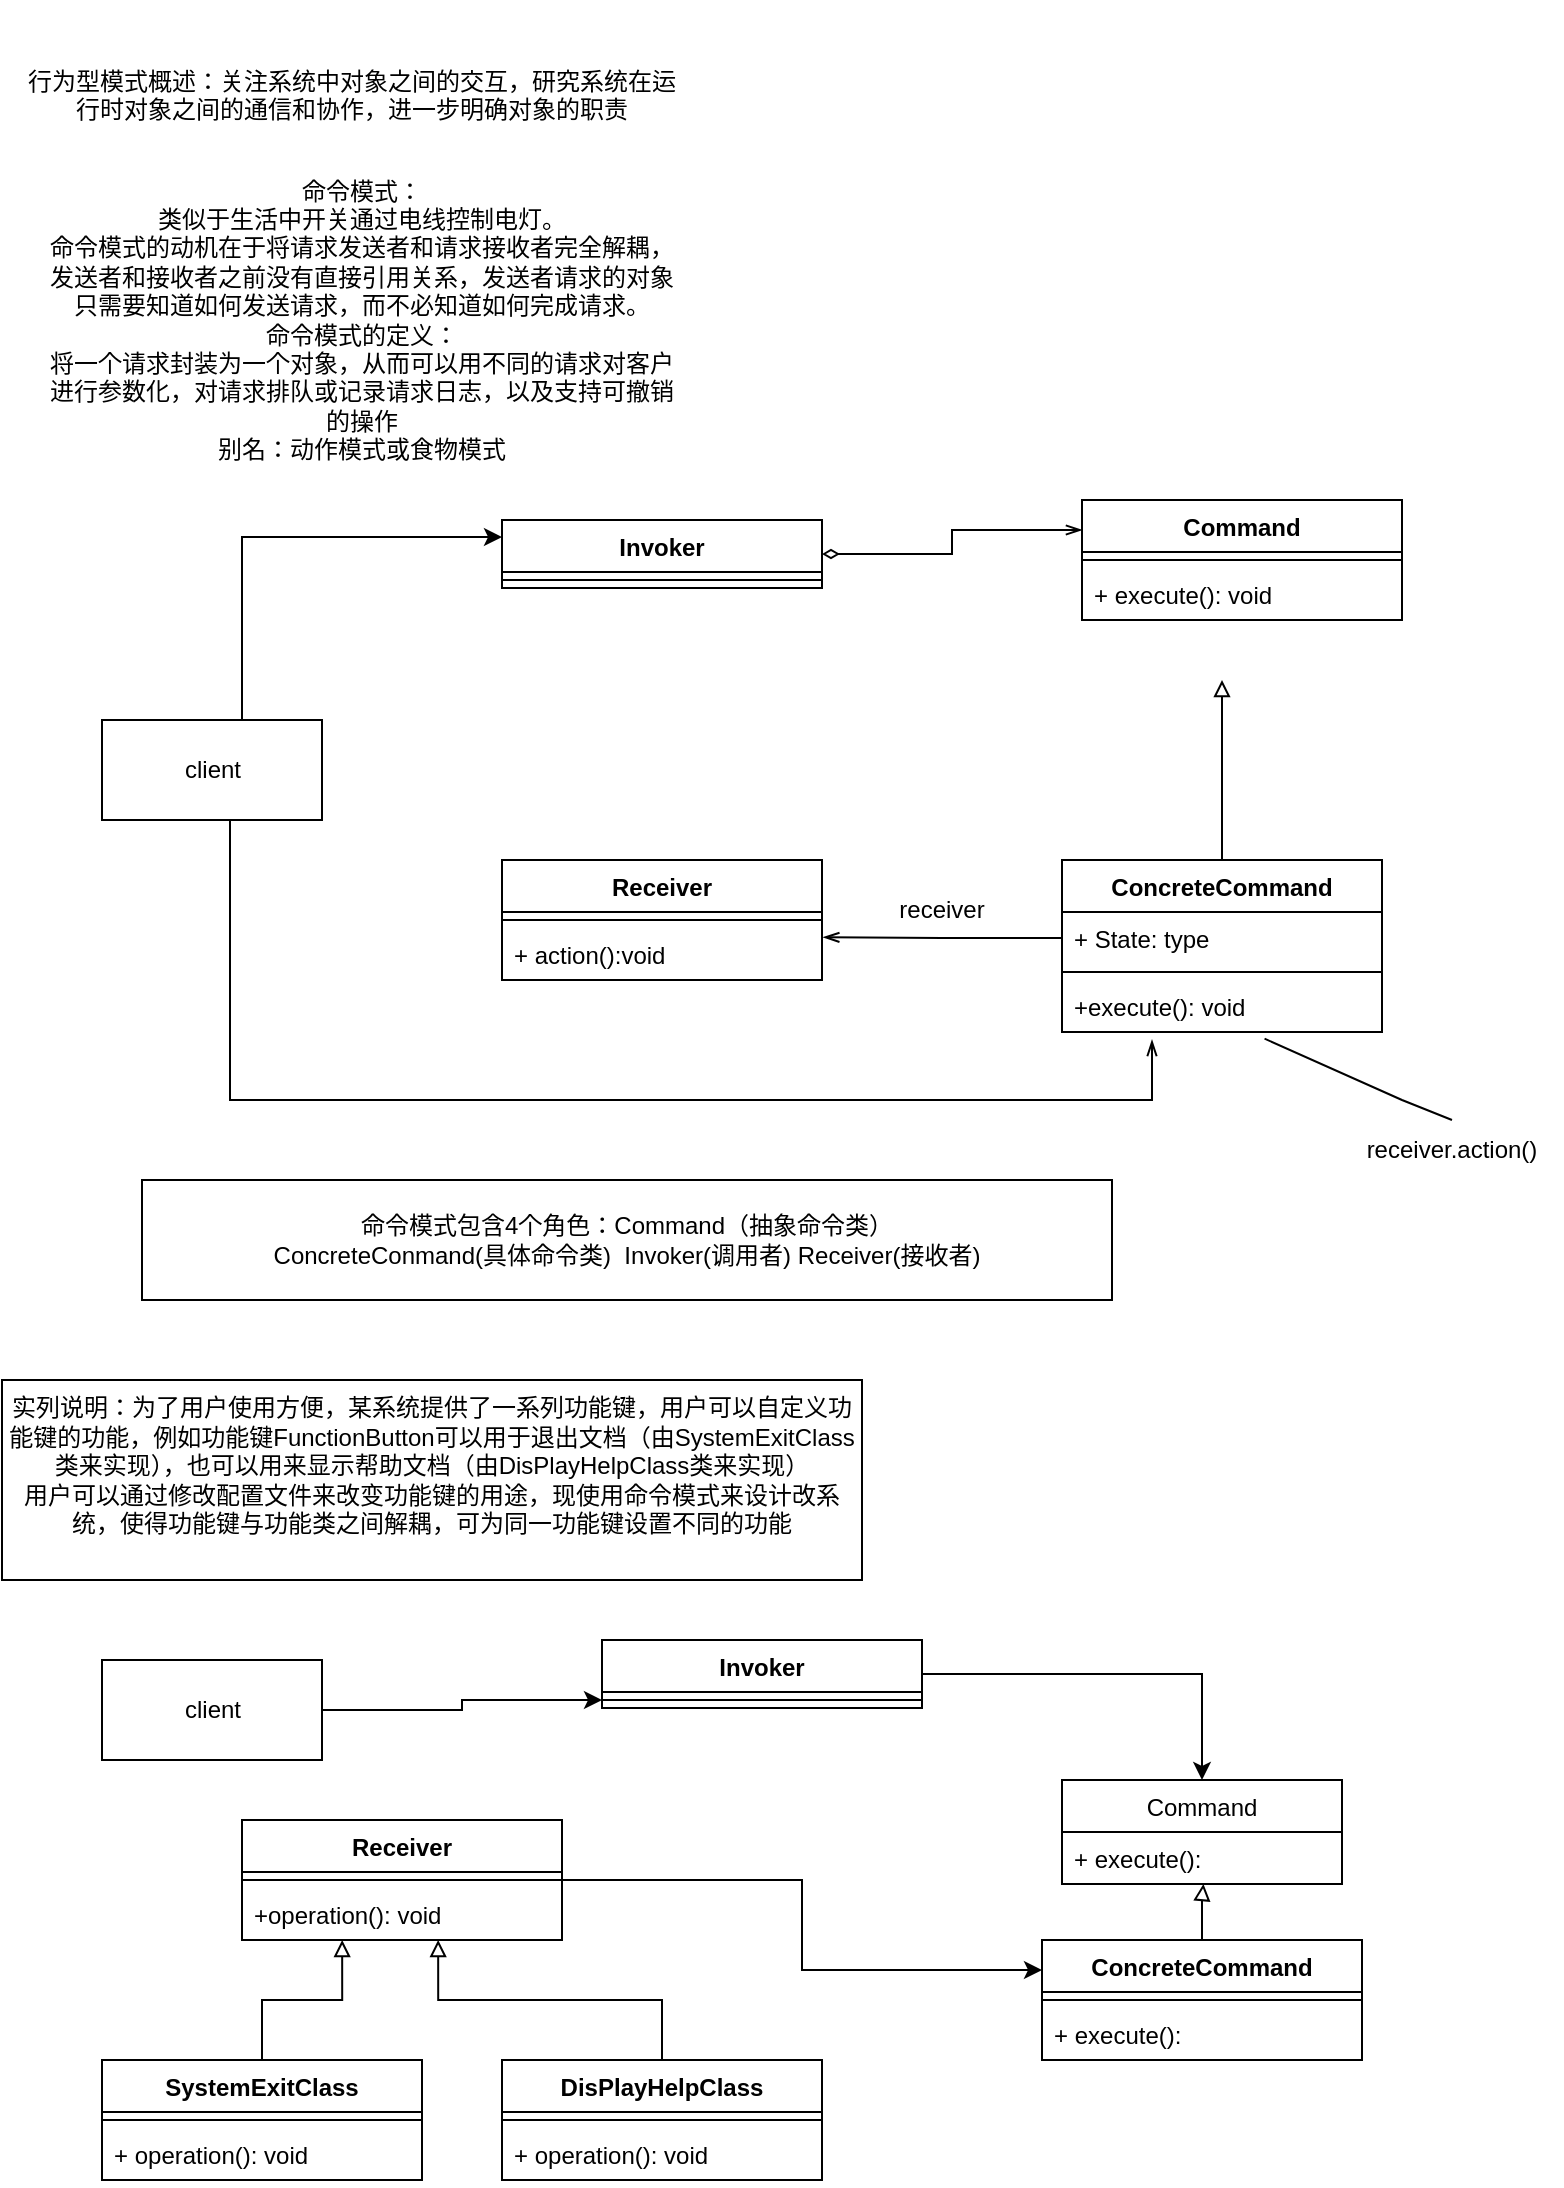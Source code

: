 <mxfile version="20.5.3" type="github">
  <diagram id="HZNUl2CzpaWqqnHRsT74" name="第 1 页">
    <mxGraphModel dx="782" dy="436" grid="1" gridSize="10" guides="1" tooltips="1" connect="1" arrows="1" fold="1" page="1" pageScale="1" pageWidth="827" pageHeight="1169" math="0" shadow="0">
      <root>
        <mxCell id="0" />
        <mxCell id="1" parent="0" />
        <mxCell id="G8l555mlQAZDzIwb1ybo-1" value="行为型模式概述：关注系统中对象之间的交互，研究系统在运行时对象之间的通信和协作，进一步明确对象的职责&lt;br&gt;&lt;br&gt;" style="text;html=1;strokeColor=none;fillColor=none;align=center;verticalAlign=middle;whiteSpace=wrap;rounded=0;" parent="1" vertex="1">
          <mxGeometry x="40" y="10" width="330" height="110" as="geometry" />
        </mxCell>
        <mxCell id="G8l555mlQAZDzIwb1ybo-2" value="命令模式：&lt;br&gt;类似于生活中开关通过电线控制电灯。&lt;br&gt;命令模式的动机在于将请求发送者和请求接收者完全解耦，&lt;br&gt;发送者和接收者之前没有直接引用关系，发送者请求的对象只需要知道如何发送请求，而不必知道如何完成请求。&lt;br&gt;命令模式的定义：&lt;br&gt;将一个请求封装为一个对象，从而可以用不同的请求对客户进行参数化，对请求排队或记录请求日志，以及支持可撤销的操作&lt;br&gt;别名：动作模式或食物模式&lt;br&gt;" style="text;html=1;strokeColor=none;fillColor=none;align=center;verticalAlign=middle;whiteSpace=wrap;rounded=0;" parent="1" vertex="1">
          <mxGeometry x="50" y="120" width="320" height="100" as="geometry" />
        </mxCell>
        <mxCell id="G8l555mlQAZDzIwb1ybo-21" style="edgeStyle=orthogonalEdgeStyle;rounded=0;orthogonalLoop=1;jettySize=auto;html=1;entryX=0;entryY=0.25;entryDx=0;entryDy=0;" parent="1" source="G8l555mlQAZDzIwb1ybo-3" target="G8l555mlQAZDzIwb1ybo-4" edge="1">
          <mxGeometry relative="1" as="geometry">
            <Array as="points">
              <mxPoint x="150" y="279" />
            </Array>
          </mxGeometry>
        </mxCell>
        <mxCell id="G8l555mlQAZDzIwb1ybo-27" style="edgeStyle=orthogonalEdgeStyle;rounded=0;orthogonalLoop=1;jettySize=auto;html=1;entryX=0.225;entryY=1.154;entryDx=0;entryDy=0;entryPerimeter=0;endArrow=openThin;endFill=0;" parent="1" edge="1">
          <mxGeometry relative="1" as="geometry">
            <mxPoint x="144" y="420" as="sourcePoint" />
            <mxPoint x="605" y="530.004" as="targetPoint" />
            <Array as="points">
              <mxPoint x="144" y="560" />
              <mxPoint x="605" y="560" />
            </Array>
          </mxGeometry>
        </mxCell>
        <mxCell id="G8l555mlQAZDzIwb1ybo-3" value="client" style="html=1;" parent="1" vertex="1">
          <mxGeometry x="80" y="370" width="110" height="50" as="geometry" />
        </mxCell>
        <mxCell id="G8l555mlQAZDzIwb1ybo-30" style="edgeStyle=orthogonalEdgeStyle;rounded=0;orthogonalLoop=1;jettySize=auto;html=1;entryX=0;entryY=0.25;entryDx=0;entryDy=0;endArrow=openThin;endFill=0;startArrow=diamondThin;startFill=0;" parent="1" source="G8l555mlQAZDzIwb1ybo-4" target="G8l555mlQAZDzIwb1ybo-8" edge="1">
          <mxGeometry relative="1" as="geometry" />
        </mxCell>
        <mxCell id="G8l555mlQAZDzIwb1ybo-4" value="Invoker" style="swimlane;fontStyle=1;align=center;verticalAlign=top;childLayout=stackLayout;horizontal=1;startSize=26;horizontalStack=0;resizeParent=1;resizeParentMax=0;resizeLast=0;collapsible=1;marginBottom=0;" parent="1" vertex="1">
          <mxGeometry x="280" y="270" width="160" height="34" as="geometry" />
        </mxCell>
        <mxCell id="G8l555mlQAZDzIwb1ybo-6" value="" style="line;strokeWidth=1;fillColor=none;align=left;verticalAlign=middle;spacingTop=-1;spacingLeft=3;spacingRight=3;rotatable=0;labelPosition=right;points=[];portConstraint=eastwest;strokeColor=inherit;" parent="G8l555mlQAZDzIwb1ybo-4" vertex="1">
          <mxGeometry y="26" width="160" height="8" as="geometry" />
        </mxCell>
        <mxCell id="G8l555mlQAZDzIwb1ybo-8" value="Command" style="swimlane;fontStyle=1;align=center;verticalAlign=top;childLayout=stackLayout;horizontal=1;startSize=26;horizontalStack=0;resizeParent=1;resizeParentMax=0;resizeLast=0;collapsible=1;marginBottom=0;" parent="1" vertex="1">
          <mxGeometry x="570" y="260" width="160" height="60" as="geometry" />
        </mxCell>
        <mxCell id="G8l555mlQAZDzIwb1ybo-10" value="" style="line;strokeWidth=1;fillColor=none;align=left;verticalAlign=middle;spacingTop=-1;spacingLeft=3;spacingRight=3;rotatable=0;labelPosition=right;points=[];portConstraint=eastwest;strokeColor=inherit;" parent="G8l555mlQAZDzIwb1ybo-8" vertex="1">
          <mxGeometry y="26" width="160" height="8" as="geometry" />
        </mxCell>
        <mxCell id="G8l555mlQAZDzIwb1ybo-11" value="+ execute(): void" style="text;strokeColor=none;fillColor=none;align=left;verticalAlign=top;spacingLeft=4;spacingRight=4;overflow=hidden;rotatable=0;points=[[0,0.5],[1,0.5]];portConstraint=eastwest;" parent="G8l555mlQAZDzIwb1ybo-8" vertex="1">
          <mxGeometry y="34" width="160" height="26" as="geometry" />
        </mxCell>
        <mxCell id="G8l555mlQAZDzIwb1ybo-12" value="Receiver" style="swimlane;fontStyle=1;align=center;verticalAlign=top;childLayout=stackLayout;horizontal=1;startSize=26;horizontalStack=0;resizeParent=1;resizeParentMax=0;resizeLast=0;collapsible=1;marginBottom=0;" parent="1" vertex="1">
          <mxGeometry x="280" y="440" width="160" height="60" as="geometry" />
        </mxCell>
        <mxCell id="G8l555mlQAZDzIwb1ybo-14" value="" style="line;strokeWidth=1;fillColor=none;align=left;verticalAlign=middle;spacingTop=-1;spacingLeft=3;spacingRight=3;rotatable=0;labelPosition=right;points=[];portConstraint=eastwest;strokeColor=inherit;" parent="G8l555mlQAZDzIwb1ybo-12" vertex="1">
          <mxGeometry y="26" width="160" height="8" as="geometry" />
        </mxCell>
        <mxCell id="G8l555mlQAZDzIwb1ybo-15" value="+ action():void" style="text;strokeColor=none;fillColor=none;align=left;verticalAlign=top;spacingLeft=4;spacingRight=4;overflow=hidden;rotatable=0;points=[[0,0.5],[1,0.5]];portConstraint=eastwest;" parent="G8l555mlQAZDzIwb1ybo-12" vertex="1">
          <mxGeometry y="34" width="160" height="26" as="geometry" />
        </mxCell>
        <mxCell id="G8l555mlQAZDzIwb1ybo-23" style="edgeStyle=orthogonalEdgeStyle;rounded=0;orthogonalLoop=1;jettySize=auto;html=1;endArrow=block;endFill=0;" parent="1" source="G8l555mlQAZDzIwb1ybo-16" edge="1">
          <mxGeometry relative="1" as="geometry">
            <mxPoint x="640" y="350" as="targetPoint" />
          </mxGeometry>
        </mxCell>
        <mxCell id="G8l555mlQAZDzIwb1ybo-16" value="ConcreteCommand" style="swimlane;fontStyle=1;align=center;verticalAlign=top;childLayout=stackLayout;horizontal=1;startSize=26;horizontalStack=0;resizeParent=1;resizeParentMax=0;resizeLast=0;collapsible=1;marginBottom=0;" parent="1" vertex="1">
          <mxGeometry x="560" y="440" width="160" height="86" as="geometry" />
        </mxCell>
        <mxCell id="G8l555mlQAZDzIwb1ybo-17" value="+ State: type" style="text;strokeColor=none;fillColor=none;align=left;verticalAlign=top;spacingLeft=4;spacingRight=4;overflow=hidden;rotatable=0;points=[[0,0.5],[1,0.5]];portConstraint=eastwest;" parent="G8l555mlQAZDzIwb1ybo-16" vertex="1">
          <mxGeometry y="26" width="160" height="26" as="geometry" />
        </mxCell>
        <mxCell id="G8l555mlQAZDzIwb1ybo-18" value="" style="line;strokeWidth=1;fillColor=none;align=left;verticalAlign=middle;spacingTop=-1;spacingLeft=3;spacingRight=3;rotatable=0;labelPosition=right;points=[];portConstraint=eastwest;strokeColor=inherit;" parent="G8l555mlQAZDzIwb1ybo-16" vertex="1">
          <mxGeometry y="52" width="160" height="8" as="geometry" />
        </mxCell>
        <mxCell id="G8l555mlQAZDzIwb1ybo-19" value="+execute(): void" style="text;strokeColor=none;fillColor=none;align=left;verticalAlign=top;spacingLeft=4;spacingRight=4;overflow=hidden;rotatable=0;points=[[0,0.5],[1,0.5]];portConstraint=eastwest;" parent="G8l555mlQAZDzIwb1ybo-16" vertex="1">
          <mxGeometry y="60" width="160" height="26" as="geometry" />
        </mxCell>
        <mxCell id="G8l555mlQAZDzIwb1ybo-24" style="edgeStyle=orthogonalEdgeStyle;rounded=0;orthogonalLoop=1;jettySize=auto;html=1;entryX=1.004;entryY=0.179;entryDx=0;entryDy=0;entryPerimeter=0;endArrow=openThin;endFill=0;" parent="1" source="G8l555mlQAZDzIwb1ybo-17" target="G8l555mlQAZDzIwb1ybo-15" edge="1">
          <mxGeometry relative="1" as="geometry" />
        </mxCell>
        <mxCell id="G8l555mlQAZDzIwb1ybo-25" value="receiver" style="text;html=1;strokeColor=none;fillColor=none;align=center;verticalAlign=middle;whiteSpace=wrap;rounded=0;" parent="1" vertex="1">
          <mxGeometry x="470" y="450" width="60" height="30" as="geometry" />
        </mxCell>
        <mxCell id="G8l555mlQAZDzIwb1ybo-28" value="receiver.action()" style="text;html=1;strokeColor=none;fillColor=none;align=center;verticalAlign=middle;whiteSpace=wrap;rounded=0;" parent="1" vertex="1">
          <mxGeometry x="700" y="570" width="110" height="30" as="geometry" />
        </mxCell>
        <mxCell id="G8l555mlQAZDzIwb1ybo-29" value="" style="endArrow=none;html=1;rounded=0;entryX=0.5;entryY=0;entryDx=0;entryDy=0;exitX=0.633;exitY=1.128;exitDx=0;exitDy=0;exitPerimeter=0;" parent="1" source="G8l555mlQAZDzIwb1ybo-19" target="G8l555mlQAZDzIwb1ybo-28" edge="1">
          <mxGeometry width="50" height="50" relative="1" as="geometry">
            <mxPoint x="480" y="430" as="sourcePoint" />
            <mxPoint x="530" y="380" as="targetPoint" />
            <Array as="points">
              <mxPoint x="730" y="560" />
            </Array>
          </mxGeometry>
        </mxCell>
        <mxCell id="Rts9q1zPo4RUepuPJGzL-1" value="命令模式包含4个角色：Command（抽象命令类）&lt;br&gt;ConcreteConmand(具体命令类)&amp;nbsp; Invoker(调用者) Receiver(接收者)" style="rounded=0;whiteSpace=wrap;html=1;" vertex="1" parent="1">
          <mxGeometry x="100" y="600" width="485" height="60" as="geometry" />
        </mxCell>
        <mxCell id="Rts9q1zPo4RUepuPJGzL-2" value="实列说明：为了用户使用方便，某系统提供了一系列功能键，用户可以自定义功能键的功能，例如功能键FunctionButton可以用于退出文档（由SystemExitClass类来实现），也可以用来显示帮助文档（由DisPlayHelpClass类来实现）&lt;br&gt;用户可以通过修改配置文件来改变功能键的用途，现使用命令模式来设计改系统，使得功能键与功能类之间解耦，可为同一功能键设置不同的功能&lt;br&gt;&lt;br&gt;" style="rounded=0;whiteSpace=wrap;html=1;" vertex="1" parent="1">
          <mxGeometry x="30" y="700" width="430" height="100" as="geometry" />
        </mxCell>
        <mxCell id="Rts9q1zPo4RUepuPJGzL-8" value="" style="edgeStyle=orthogonalEdgeStyle;rounded=0;orthogonalLoop=1;jettySize=auto;html=1;" edge="1" parent="1" source="Rts9q1zPo4RUepuPJGzL-3" target="Rts9q1zPo4RUepuPJGzL-6">
          <mxGeometry relative="1" as="geometry" />
        </mxCell>
        <mxCell id="Rts9q1zPo4RUepuPJGzL-3" value="client" style="html=1;" vertex="1" parent="1">
          <mxGeometry x="80" y="840" width="110" height="50" as="geometry" />
        </mxCell>
        <mxCell id="Rts9q1zPo4RUepuPJGzL-17" value="" style="edgeStyle=orthogonalEdgeStyle;rounded=0;orthogonalLoop=1;jettySize=auto;html=1;entryX=0.5;entryY=0;entryDx=0;entryDy=0;" edge="1" parent="1" source="Rts9q1zPo4RUepuPJGzL-4" target="Rts9q1zPo4RUepuPJGzL-13">
          <mxGeometry relative="1" as="geometry" />
        </mxCell>
        <mxCell id="Rts9q1zPo4RUepuPJGzL-4" value="Invoker" style="swimlane;fontStyle=1;align=center;verticalAlign=top;childLayout=stackLayout;horizontal=1;startSize=26;horizontalStack=0;resizeParent=1;resizeParentMax=0;resizeLast=0;collapsible=1;marginBottom=0;" vertex="1" parent="1">
          <mxGeometry x="330" y="830" width="160" height="34" as="geometry" />
        </mxCell>
        <mxCell id="Rts9q1zPo4RUepuPJGzL-6" value="" style="line;strokeWidth=1;fillColor=none;align=left;verticalAlign=middle;spacingTop=-1;spacingLeft=3;spacingRight=3;rotatable=0;labelPosition=right;points=[];portConstraint=eastwest;strokeColor=inherit;" vertex="1" parent="Rts9q1zPo4RUepuPJGzL-4">
          <mxGeometry y="26" width="160" height="8" as="geometry" />
        </mxCell>
        <mxCell id="Rts9q1zPo4RUepuPJGzL-13" value="Command" style="swimlane;fontStyle=0;childLayout=stackLayout;horizontal=1;startSize=26;fillColor=none;horizontalStack=0;resizeParent=1;resizeParentMax=0;resizeLast=0;collapsible=1;marginBottom=0;" vertex="1" parent="1">
          <mxGeometry x="560" y="900" width="140" height="52" as="geometry" />
        </mxCell>
        <mxCell id="Rts9q1zPo4RUepuPJGzL-14" value="+ execute():" style="text;strokeColor=none;fillColor=none;align=left;verticalAlign=top;spacingLeft=4;spacingRight=4;overflow=hidden;rotatable=0;points=[[0,0.5],[1,0.5]];portConstraint=eastwest;" vertex="1" parent="Rts9q1zPo4RUepuPJGzL-13">
          <mxGeometry y="26" width="140" height="26" as="geometry" />
        </mxCell>
        <mxCell id="Rts9q1zPo4RUepuPJGzL-43" style="edgeStyle=orthogonalEdgeStyle;rounded=0;orthogonalLoop=1;jettySize=auto;html=1;entryX=0.313;entryY=1;entryDx=0;entryDy=0;entryPerimeter=0;endArrow=block;endFill=0;" edge="1" parent="1" source="Rts9q1zPo4RUepuPJGzL-18" target="Rts9q1zPo4RUepuPJGzL-40">
          <mxGeometry relative="1" as="geometry" />
        </mxCell>
        <mxCell id="Rts9q1zPo4RUepuPJGzL-18" value="SystemExitClass" style="swimlane;fontStyle=1;align=center;verticalAlign=top;childLayout=stackLayout;horizontal=1;startSize=26;horizontalStack=0;resizeParent=1;resizeParentMax=0;resizeLast=0;collapsible=1;marginBottom=0;" vertex="1" parent="1">
          <mxGeometry x="80" y="1040" width="160" height="60" as="geometry" />
        </mxCell>
        <mxCell id="Rts9q1zPo4RUepuPJGzL-20" value="" style="line;strokeWidth=1;fillColor=none;align=left;verticalAlign=middle;spacingTop=-1;spacingLeft=3;spacingRight=3;rotatable=0;labelPosition=right;points=[];portConstraint=eastwest;strokeColor=inherit;" vertex="1" parent="Rts9q1zPo4RUepuPJGzL-18">
          <mxGeometry y="26" width="160" height="8" as="geometry" />
        </mxCell>
        <mxCell id="Rts9q1zPo4RUepuPJGzL-21" value="+ operation(): void" style="text;strokeColor=none;fillColor=none;align=left;verticalAlign=top;spacingLeft=4;spacingRight=4;overflow=hidden;rotatable=0;points=[[0,0.5],[1,0.5]];portConstraint=eastwest;" vertex="1" parent="Rts9q1zPo4RUepuPJGzL-18">
          <mxGeometry y="34" width="160" height="26" as="geometry" />
        </mxCell>
        <mxCell id="Rts9q1zPo4RUepuPJGzL-44" style="edgeStyle=orthogonalEdgeStyle;rounded=0;orthogonalLoop=1;jettySize=auto;html=1;entryX=0.613;entryY=1;entryDx=0;entryDy=0;entryPerimeter=0;endArrow=block;endFill=0;" edge="1" parent="1" source="Rts9q1zPo4RUepuPJGzL-22" target="Rts9q1zPo4RUepuPJGzL-40">
          <mxGeometry relative="1" as="geometry" />
        </mxCell>
        <mxCell id="Rts9q1zPo4RUepuPJGzL-22" value="DisPlayHelpClass" style="swimlane;fontStyle=1;align=center;verticalAlign=top;childLayout=stackLayout;horizontal=1;startSize=26;horizontalStack=0;resizeParent=1;resizeParentMax=0;resizeLast=0;collapsible=1;marginBottom=0;" vertex="1" parent="1">
          <mxGeometry x="280" y="1040" width="160" height="60" as="geometry" />
        </mxCell>
        <mxCell id="Rts9q1zPo4RUepuPJGzL-23" value="" style="line;strokeWidth=1;fillColor=none;align=left;verticalAlign=middle;spacingTop=-1;spacingLeft=3;spacingRight=3;rotatable=0;labelPosition=right;points=[];portConstraint=eastwest;strokeColor=inherit;" vertex="1" parent="Rts9q1zPo4RUepuPJGzL-22">
          <mxGeometry y="26" width="160" height="8" as="geometry" />
        </mxCell>
        <mxCell id="Rts9q1zPo4RUepuPJGzL-24" value="+ operation(): void" style="text;strokeColor=none;fillColor=none;align=left;verticalAlign=top;spacingLeft=4;spacingRight=4;overflow=hidden;rotatable=0;points=[[0,0.5],[1,0.5]];portConstraint=eastwest;" vertex="1" parent="Rts9q1zPo4RUepuPJGzL-22">
          <mxGeometry y="34" width="160" height="26" as="geometry" />
        </mxCell>
        <mxCell id="Rts9q1zPo4RUepuPJGzL-46" style="edgeStyle=orthogonalEdgeStyle;rounded=0;orthogonalLoop=1;jettySize=auto;html=1;entryX=0.505;entryY=1;entryDx=0;entryDy=0;entryPerimeter=0;endArrow=block;endFill=0;" edge="1" parent="1" source="Rts9q1zPo4RUepuPJGzL-28" target="Rts9q1zPo4RUepuPJGzL-14">
          <mxGeometry relative="1" as="geometry" />
        </mxCell>
        <mxCell id="Rts9q1zPo4RUepuPJGzL-28" value="ConcreteCommand" style="swimlane;fontStyle=1;align=center;verticalAlign=top;childLayout=stackLayout;horizontal=1;startSize=26;horizontalStack=0;resizeParent=1;resizeParentMax=0;resizeLast=0;collapsible=1;marginBottom=0;" vertex="1" parent="1">
          <mxGeometry x="550" y="980" width="160" height="60" as="geometry" />
        </mxCell>
        <mxCell id="Rts9q1zPo4RUepuPJGzL-30" value="" style="line;strokeWidth=1;fillColor=none;align=left;verticalAlign=middle;spacingTop=-1;spacingLeft=3;spacingRight=3;rotatable=0;labelPosition=right;points=[];portConstraint=eastwest;strokeColor=inherit;" vertex="1" parent="Rts9q1zPo4RUepuPJGzL-28">
          <mxGeometry y="26" width="160" height="8" as="geometry" />
        </mxCell>
        <mxCell id="Rts9q1zPo4RUepuPJGzL-31" value="+ execute(): " style="text;strokeColor=none;fillColor=none;align=left;verticalAlign=top;spacingLeft=4;spacingRight=4;overflow=hidden;rotatable=0;points=[[0,0.5],[1,0.5]];portConstraint=eastwest;" vertex="1" parent="Rts9q1zPo4RUepuPJGzL-28">
          <mxGeometry y="34" width="160" height="26" as="geometry" />
        </mxCell>
        <mxCell id="Rts9q1zPo4RUepuPJGzL-47" style="edgeStyle=orthogonalEdgeStyle;rounded=0;orthogonalLoop=1;jettySize=auto;html=1;entryX=0;entryY=0.25;entryDx=0;entryDy=0;endArrow=classic;endFill=1;" edge="1" parent="1" source="Rts9q1zPo4RUepuPJGzL-37" target="Rts9q1zPo4RUepuPJGzL-28">
          <mxGeometry relative="1" as="geometry" />
        </mxCell>
        <mxCell id="Rts9q1zPo4RUepuPJGzL-37" value="Receiver" style="swimlane;fontStyle=1;align=center;verticalAlign=top;childLayout=stackLayout;horizontal=1;startSize=26;horizontalStack=0;resizeParent=1;resizeParentMax=0;resizeLast=0;collapsible=1;marginBottom=0;" vertex="1" parent="1">
          <mxGeometry x="150" y="920" width="160" height="60" as="geometry" />
        </mxCell>
        <mxCell id="Rts9q1zPo4RUepuPJGzL-39" value="" style="line;strokeWidth=1;fillColor=none;align=left;verticalAlign=middle;spacingTop=-1;spacingLeft=3;spacingRight=3;rotatable=0;labelPosition=right;points=[];portConstraint=eastwest;strokeColor=inherit;" vertex="1" parent="Rts9q1zPo4RUepuPJGzL-37">
          <mxGeometry y="26" width="160" height="8" as="geometry" />
        </mxCell>
        <mxCell id="Rts9q1zPo4RUepuPJGzL-40" value="+operation(): void" style="text;strokeColor=none;fillColor=none;align=left;verticalAlign=top;spacingLeft=4;spacingRight=4;overflow=hidden;rotatable=0;points=[[0,0.5],[1,0.5]];portConstraint=eastwest;" vertex="1" parent="Rts9q1zPo4RUepuPJGzL-37">
          <mxGeometry y="34" width="160" height="26" as="geometry" />
        </mxCell>
      </root>
    </mxGraphModel>
  </diagram>
</mxfile>
